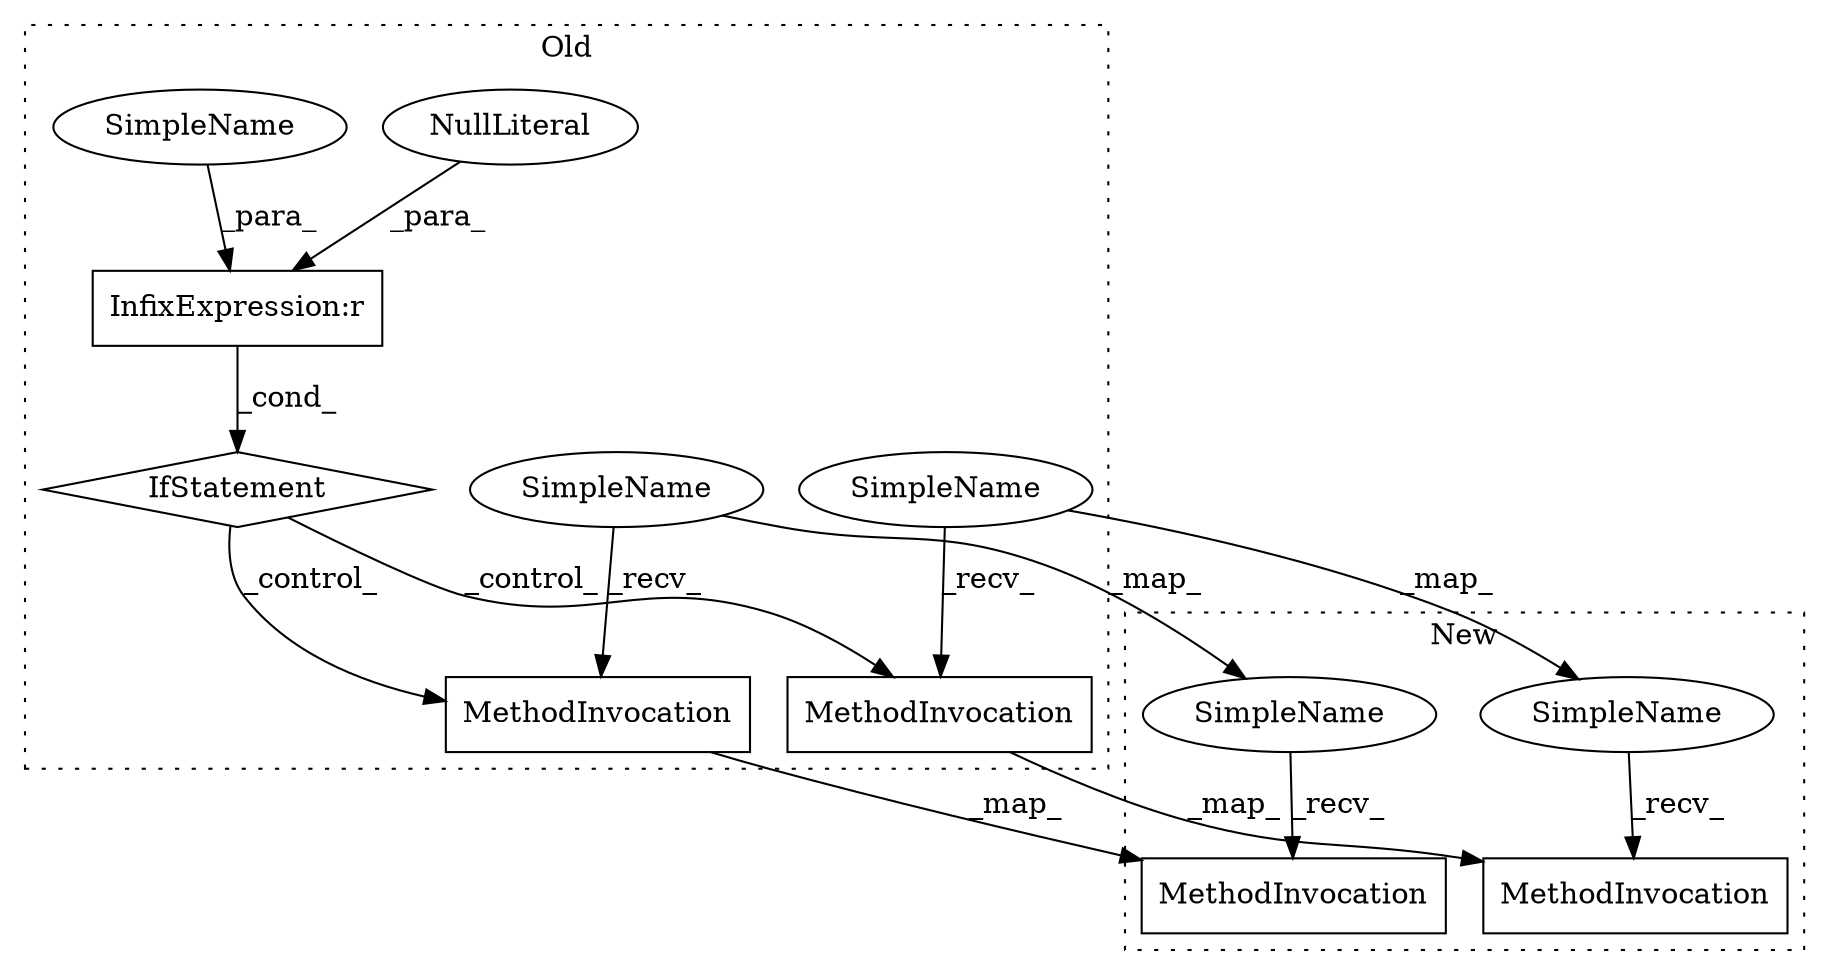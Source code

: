 digraph G {
subgraph cluster0 {
1 [label="IfStatement" a="25" s="6884,6906" l="4,2" shape="diamond"];
3 [label="MethodInvocation" a="32" s="6991,7035" l="12,1" shape="box"];
4 [label="MethodInvocation" a="32" s="7061,7103" l="12,1" shape="box"];
6 [label="NullLiteral" a="33" s="6902" l="4" shape="ellipse"];
8 [label="SimpleName" a="42" s="7050" l="10" shape="ellipse"];
9 [label="SimpleName" a="42" s="6980" l="10" shape="ellipse"];
10 [label="SimpleName" a="42" s="6888" l="10" shape="ellipse"];
12 [label="InfixExpression:r" a="27" s="6898" l="4" shape="box"];
label = "Old";
style="dotted";
}
subgraph cluster1 {
2 [label="MethodInvocation" a="32" s="7805,7849" l="12,1" shape="box"];
5 [label="MethodInvocation" a="32" s="7862,7904" l="12,1" shape="box"];
7 [label="SimpleName" a="42" s="7860" l="1" shape="ellipse"];
11 [label="SimpleName" a="42" s="7803" l="1" shape="ellipse"];
label = "New";
style="dotted";
}
1 -> 4 [label="_control_"];
1 -> 3 [label="_control_"];
3 -> 2 [label="_map_"];
4 -> 5 [label="_map_"];
6 -> 12 [label="_para_"];
7 -> 5 [label="_recv_"];
8 -> 7 [label="_map_"];
8 -> 4 [label="_recv_"];
9 -> 11 [label="_map_"];
9 -> 3 [label="_recv_"];
10 -> 12 [label="_para_"];
11 -> 2 [label="_recv_"];
12 -> 1 [label="_cond_"];
}